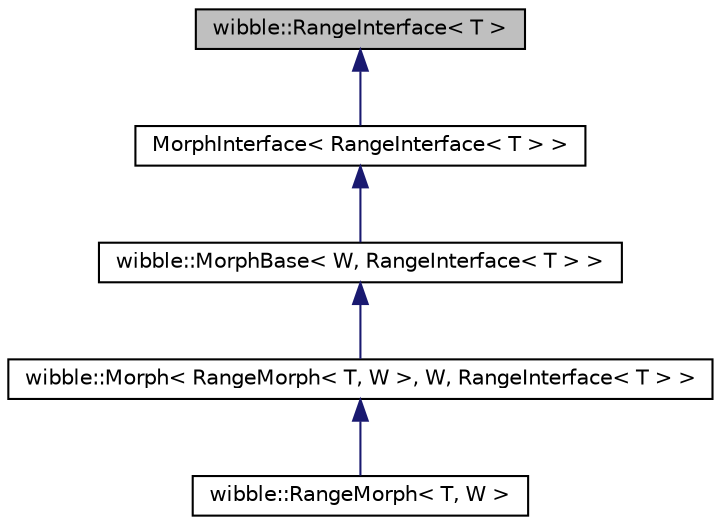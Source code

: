 digraph G
{
  edge [fontname="Helvetica",fontsize="10",labelfontname="Helvetica",labelfontsize="10"];
  node [fontname="Helvetica",fontsize="10",shape=record];
  Node1 [label="wibble::RangeInterface\< T \>",height=0.2,width=0.4,color="black", fillcolor="grey75", style="filled" fontcolor="black"];
  Node1 -> Node2 [dir="back",color="midnightblue",fontsize="10",style="solid",fontname="Helvetica"];
  Node2 [label="MorphInterface\< RangeInterface\< T \> \>",height=0.2,width=0.4,color="black", fillcolor="white", style="filled",URL="$structwibble_1_1MorphInterface.html"];
  Node2 -> Node3 [dir="back",color="midnightblue",fontsize="10",style="solid",fontname="Helvetica"];
  Node3 [label="wibble::MorphBase\< W, RangeInterface\< T \> \>",height=0.2,width=0.4,color="black", fillcolor="white", style="filled",URL="$structwibble_1_1MorphBase.html"];
  Node3 -> Node4 [dir="back",color="midnightblue",fontsize="10",style="solid",fontname="Helvetica"];
  Node4 [label="wibble::Morph\< RangeMorph\< T, W \>, W, RangeInterface\< T \> \>",height=0.2,width=0.4,color="black", fillcolor="white", style="filled",URL="$structwibble_1_1Morph.html"];
  Node4 -> Node5 [dir="back",color="midnightblue",fontsize="10",style="solid",fontname="Helvetica"];
  Node5 [label="wibble::RangeMorph\< T, W \>",height=0.2,width=0.4,color="black", fillcolor="white", style="filled",URL="$structwibble_1_1RangeMorph.html"];
}
